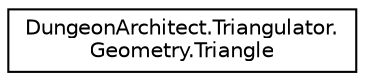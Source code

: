 digraph "Graphical Class Hierarchy"
{
  edge [fontname="Helvetica",fontsize="10",labelfontname="Helvetica",labelfontsize="10"];
  node [fontname="Helvetica",fontsize="10",shape=record];
  rankdir="LR";
  Node1 [label="DungeonArchitect.Triangulator.\lGeometry.Triangle",height=0.2,width=0.4,color="black", fillcolor="white", style="filled",URL="$struct_dungeon_architect_1_1_triangulator_1_1_geometry_1_1_triangle.html",tooltip="Triangle made from three point indexes "];
}
